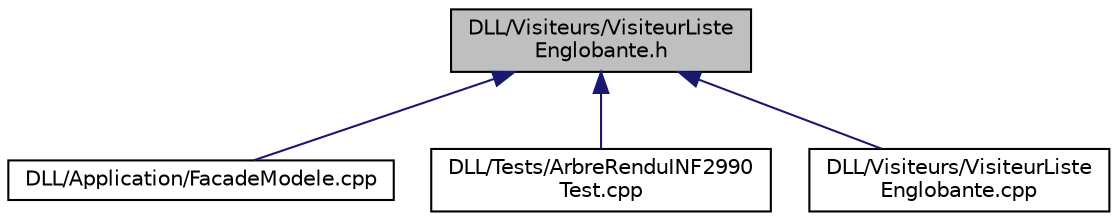 digraph "DLL/Visiteurs/VisiteurListeEnglobante.h"
{
  edge [fontname="Helvetica",fontsize="10",labelfontname="Helvetica",labelfontsize="10"];
  node [fontname="Helvetica",fontsize="10",shape=record];
  Node1 [label="DLL/Visiteurs/VisiteurListe\lEnglobante.h",height=0.2,width=0.4,color="black", fillcolor="grey75", style="filled", fontcolor="black"];
  Node1 -> Node2 [dir="back",color="midnightblue",fontsize="10",style="solid",fontname="Helvetica"];
  Node2 [label="DLL/Application/FacadeModele.cpp",height=0.2,width=0.4,color="black", fillcolor="white", style="filled",URL="$d7/d09/_facade_modele_8cpp.html"];
  Node1 -> Node3 [dir="back",color="midnightblue",fontsize="10",style="solid",fontname="Helvetica"];
  Node3 [label="DLL/Tests/ArbreRenduINF2990\lTest.cpp",height=0.2,width=0.4,color="black", fillcolor="white", style="filled",URL="$dd/dbf/_arbre_rendu_i_n_f2990_test_8cpp.html"];
  Node1 -> Node4 [dir="back",color="midnightblue",fontsize="10",style="solid",fontname="Helvetica"];
  Node4 [label="DLL/Visiteurs/VisiteurListe\lEnglobante.cpp",height=0.2,width=0.4,color="black", fillcolor="white", style="filled",URL="$d3/dca/_visiteur_liste_englobante_8cpp.html"];
}
